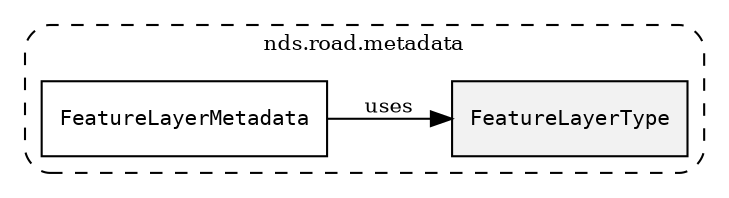 /**
 * This dot file creates symbol collaboration diagram for FeatureLayerType.
 */
digraph ZSERIO
{
    node [shape=box, fontsize=10];
    rankdir="LR";
    fontsize=10;
    tooltip="FeatureLayerType collaboration diagram";

    subgraph "cluster_nds.road.metadata"
    {
        style="dashed, rounded";
        label="nds.road.metadata";
        tooltip="Package nds.road.metadata";
        href="../../../content/packages/nds.road.metadata.html#Package-nds-road-metadata";
        target="_parent";

        "FeatureLayerType" [style="filled", fillcolor="#0000000D", target="_parent", label=<<font face="monospace"><table align="center" border="0" cellspacing="0" cellpadding="0"><tr><td href="../../../content/packages/nds.road.metadata.html#Enum-FeatureLayerType" title="Enum defined in nds.road.metadata">FeatureLayerType</td></tr></table></font>>];
        "FeatureLayerMetadata" [target="_parent", label=<<font face="monospace"><table align="center" border="0" cellspacing="0" cellpadding="0"><tr><td href="../../../content/packages/nds.road.metadata.html#Structure-FeatureLayerMetadata" title="Structure defined in nds.road.metadata">FeatureLayerMetadata</td></tr></table></font>>];
    }

    "FeatureLayerMetadata" -> "FeatureLayerType" [label="uses", fontsize=10];
}
